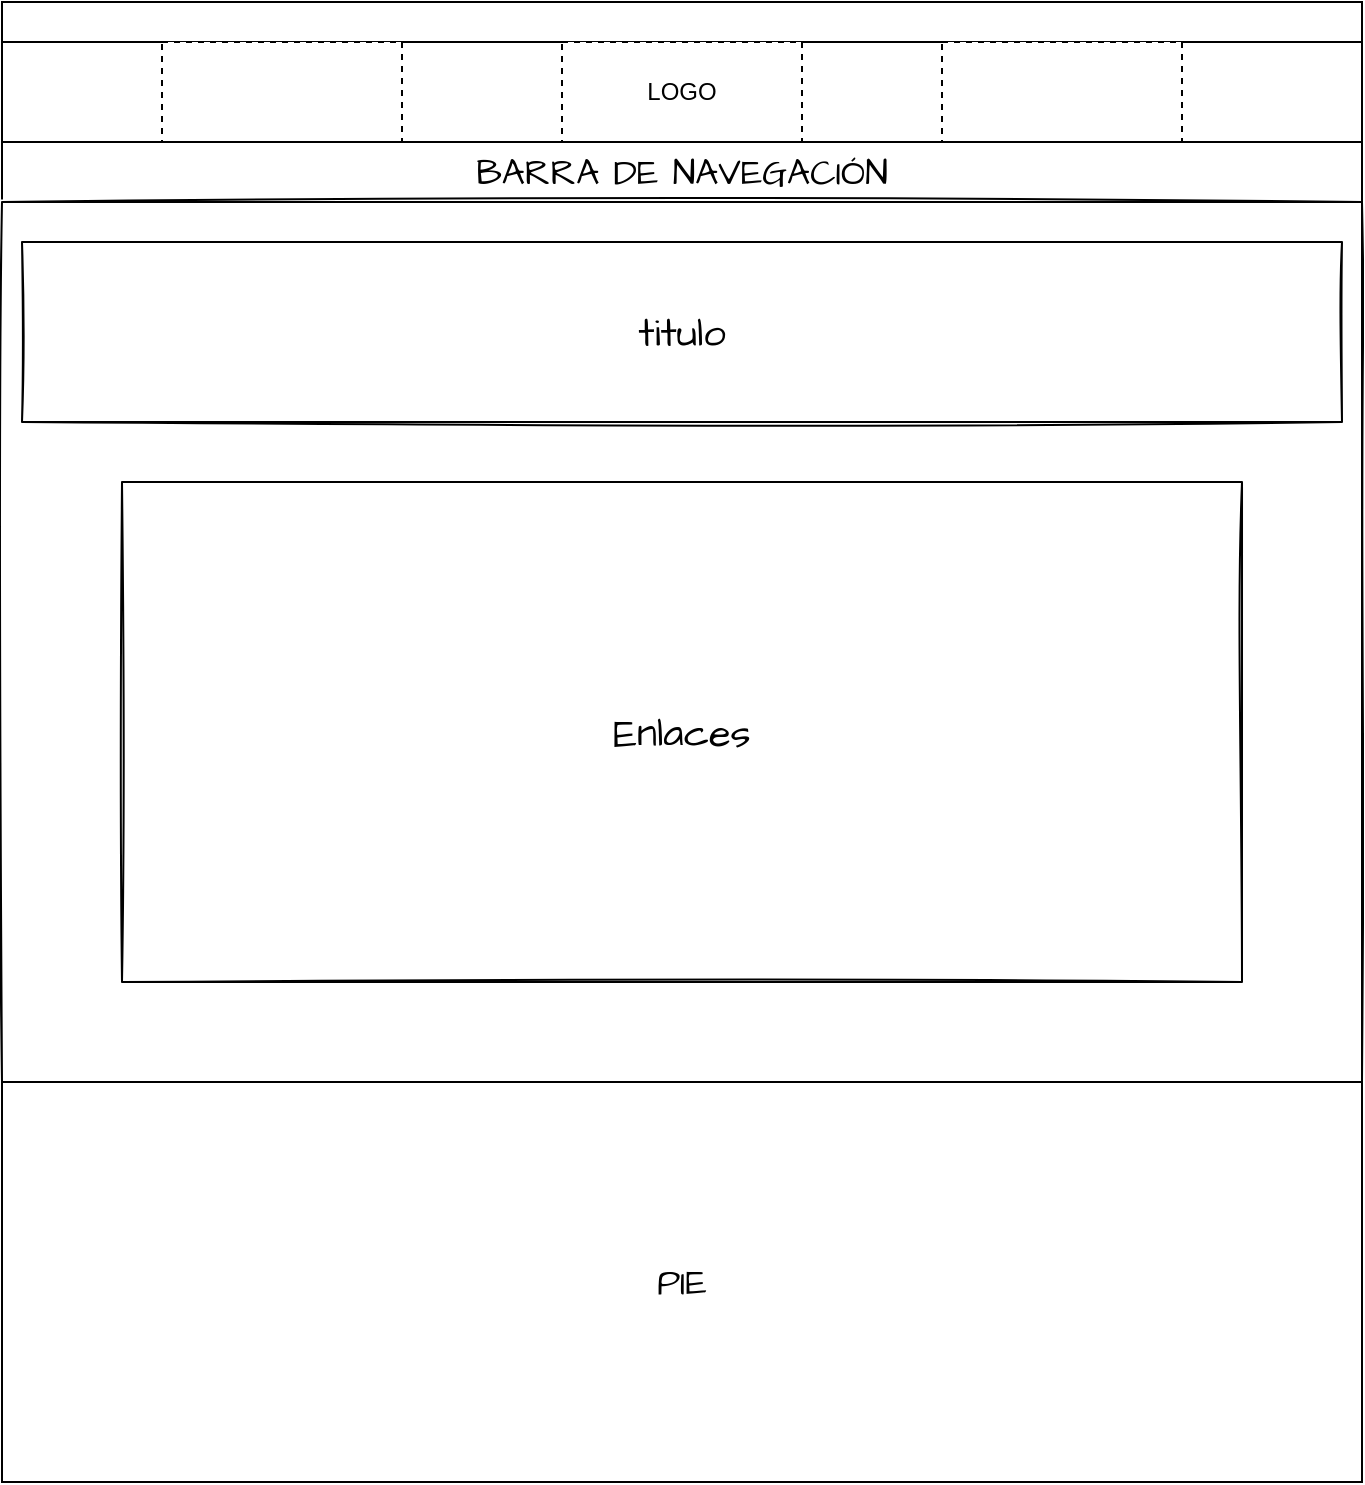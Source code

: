 <mxfile version="15.4.1" type="device"><diagram id="Y1Cl74CiaExHKE0CkOB-" name="Page-1"><mxGraphModel dx="1466" dy="2152" grid="1" gridSize="10" guides="1" tooltips="1" connect="1" arrows="1" fold="1" page="0" pageScale="1" pageWidth="827" pageHeight="1169" math="0" shadow="0"><root><mxCell id="0"/><mxCell id="1" parent="0"/><mxCell id="I1Mmca5sKzcvH0KZhCER-12" value="" style="whiteSpace=wrap;html=1;hachureGap=4;pointerEvents=0;fontFamily=Architects Daughter;fontSource=https%3A%2F%2Ffonts.googleapis.com%2Fcss%3Ffamily%3DArchitects%2BDaughter;fontSize=18;" parent="1" vertex="1"><mxGeometry x="90" y="-650" width="680" height="100" as="geometry"/></mxCell><mxCell id="I1Mmca5sKzcvH0KZhCER-14" value="" style="rounded=0;whiteSpace=wrap;html=1;hachureGap=4;pointerEvents=0;fontFamily=Architects Daughter;fontSource=https%3A%2F%2Ffonts.googleapis.com%2Fcss%3Ffamily%3DArchitects%2BDaughter;fontSize=18;" parent="1" vertex="1"><mxGeometry x="90" y="-650" width="680" height="20" as="geometry"/></mxCell><mxCell id="I1Mmca5sKzcvH0KZhCER-15" value="" style="rounded=0;whiteSpace=wrap;html=1;shadow=0;dashed=1;" parent="1" vertex="1"><mxGeometry x="170" y="-630" width="120" height="50" as="geometry"/></mxCell><mxCell id="I1Mmca5sKzcvH0KZhCER-16" value="LOGO" style="rounded=0;whiteSpace=wrap;html=1;shadow=0;dashed=1;" parent="1" vertex="1"><mxGeometry x="370" y="-630" width="120" height="50" as="geometry"/></mxCell><mxCell id="I1Mmca5sKzcvH0KZhCER-18" value="" style="rounded=0;whiteSpace=wrap;html=1;shadow=0;dashed=1;" parent="1" vertex="1"><mxGeometry x="560" y="-630" width="120" height="50" as="geometry"/></mxCell><mxCell id="I1Mmca5sKzcvH0KZhCER-19" value="BARRA DE NAVEGACIÓN" style="rounded=0;whiteSpace=wrap;html=1;hachureGap=4;pointerEvents=0;fontFamily=Architects Daughter;fontSource=https%3A%2F%2Ffonts.googleapis.com%2Fcss%3Ffamily%3DArchitects%2BDaughter;fontSize=18;" parent="1" vertex="1"><mxGeometry x="90" y="-580" width="680" height="30" as="geometry"/></mxCell><mxCell id="I1Mmca5sKzcvH0KZhCER-20" value="" style="rounded=0;whiteSpace=wrap;html=1;sketch=1;hachureGap=4;pointerEvents=0;fontFamily=Architects Daughter;fontSource=https%3A%2F%2Ffonts.googleapis.com%2Fcss%3Ffamily%3DArchitects%2BDaughter;fontSize=18;" parent="1" vertex="1"><mxGeometry x="90" y="-550" width="680" height="440" as="geometry"/></mxCell><mxCell id="I1Mmca5sKzcvH0KZhCER-34" value="PIE" style="rounded=0;whiteSpace=wrap;html=1;sketch=0;hachureGap=4;pointerEvents=0;fontFamily=Architects Daughter;fontSource=https%3A%2F%2Ffonts.googleapis.com%2Fcss%3Ffamily%3DArchitects%2BDaughter;fontSize=18;" parent="1" vertex="1"><mxGeometry x="90" y="-110" width="680" height="200" as="geometry"/></mxCell><mxCell id="oU2fdS0asm3h315MgTIW-1" value="titulo" style="rounded=0;whiteSpace=wrap;html=1;sketch=1;hachureGap=4;pointerEvents=0;fontFamily=Architects Daughter;fontSource=https%3A%2F%2Ffonts.googleapis.com%2Fcss%3Ffamily%3DArchitects%2BDaughter;fontSize=20;" vertex="1" parent="1"><mxGeometry x="100" y="-530" width="660" height="90" as="geometry"/></mxCell><mxCell id="oU2fdS0asm3h315MgTIW-2" value="Enlaces" style="rounded=0;whiteSpace=wrap;html=1;sketch=1;hachureGap=4;pointerEvents=0;fontFamily=Architects Daughter;fontSource=https%3A%2F%2Ffonts.googleapis.com%2Fcss%3Ffamily%3DArchitects%2BDaughter;fontSize=20;" vertex="1" parent="1"><mxGeometry x="150" y="-410" width="560" height="250" as="geometry"/></mxCell></root></mxGraphModel></diagram></mxfile>